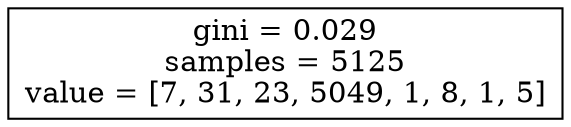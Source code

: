 digraph Tree {
node [shape=box] ;
0 [label="gini = 0.029\nsamples = 5125\nvalue = [7, 31, 23, 5049, 1, 8, 1, 5]"] ;
}